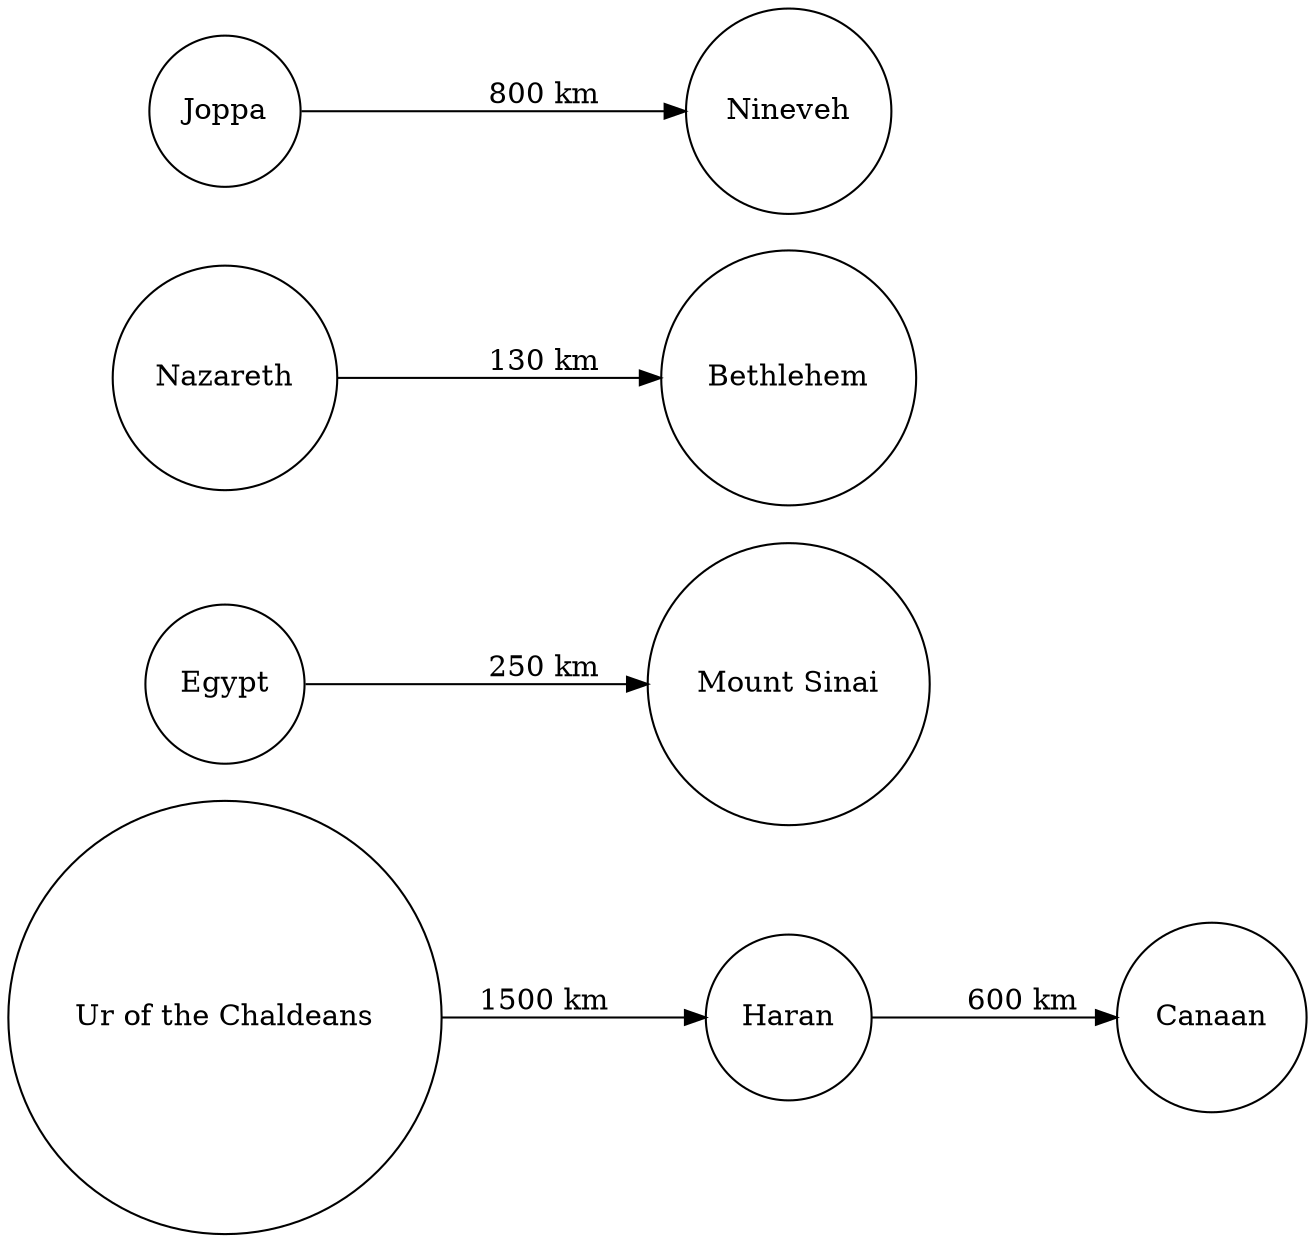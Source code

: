 digraph BiblicalJourneys {
    rankdir = LR;
    node [shape = circle;];
    
    "Ur of the Chaldeans" -> "Haran" [label = "1500 km";];
    "Haran" -> "Canaan" [label = "600 km";];
    "Egypt" -> "Mount Sinai" [label = "250 km";];
    "Nazareth" -> "Bethlehem" [label = "130 km";];
    "Joppa" -> "Nineveh" [label = "800 km";];
}